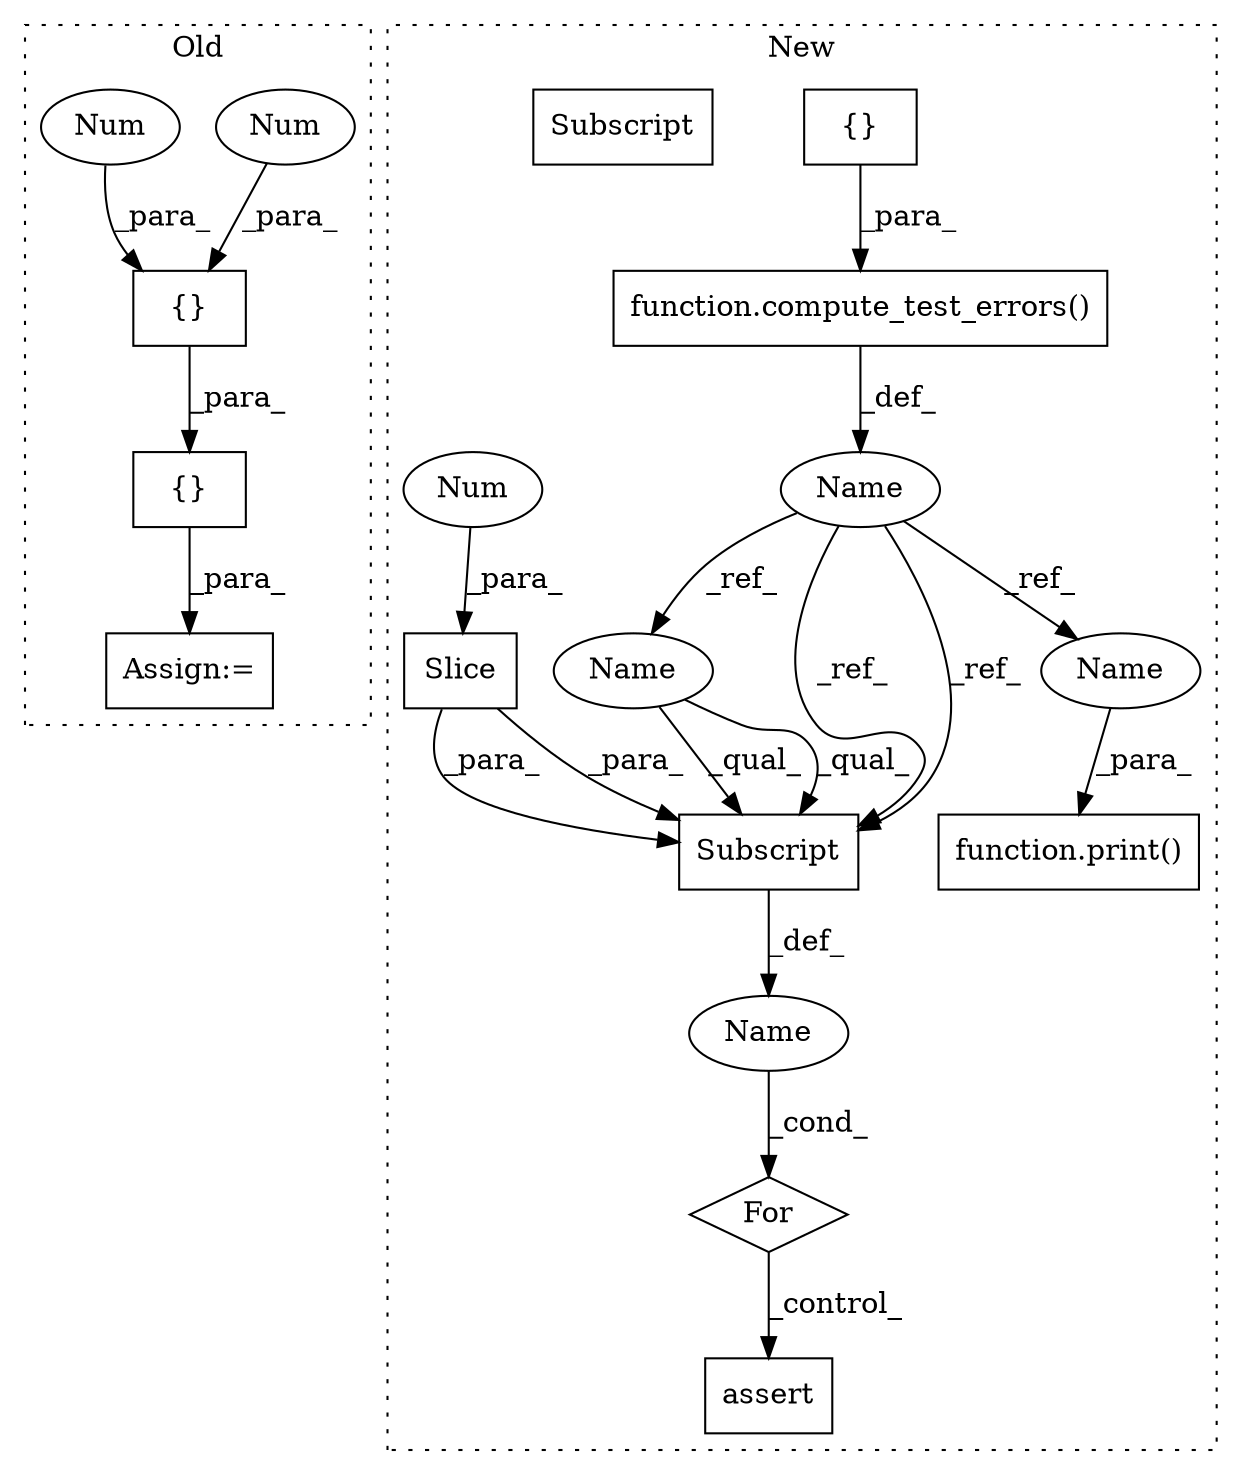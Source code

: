 digraph G {
subgraph cluster0 {
1 [label="{}" a="59" s="813,818" l="1,0" shape="box"];
9 [label="Num" a="76" s="814" l="1" shape="ellipse"];
10 [label="{}" a="59" s="804,819" l="1,0" shape="box"];
11 [label="Num" a="76" s="817" l="1" shape="ellipse"];
15 [label="Assign:=" a="68" s="801" l="3" shape="box"];
label = "Old";
style="dotted";
}
subgraph cluster1 {
2 [label="function.compute_test_errors()" a="75" s="397,449" l="20,1" shape="box"];
3 [label="{}" a="95" s="431,448" l="1,1" shape="box"];
4 [label="function.print()" a="75" s="455,467" l="6,1" shape="box"];
5 [label="Name" a="87" s="388" l="6" shape="ellipse"];
6 [label="Subscript" a="63" s="624,0" l="11,0" shape="box"];
7 [label="assert" a="65" s="645" l="7" shape="box"];
8 [label="For" a="107" s="611,635" l="4,10" shape="diamond"];
12 [label="Slice" a="80" s="631" l="3" shape="box"];
13 [label="Num" a="76" s="633" l="1" shape="ellipse"];
14 [label="Name" a="87" s="615" l="5" shape="ellipse"];
16 [label="Name" a="87" s="624" l="6" shape="ellipse"];
17 [label="Subscript" a="63" s="624,0" l="11,0" shape="box"];
18 [label="Name" a="87" s="461" l="6" shape="ellipse"];
label = "New";
style="dotted";
}
1 -> 10 [label="_para_"];
2 -> 5 [label="_def_"];
3 -> 2 [label="_para_"];
5 -> 17 [label="_ref_"];
5 -> 16 [label="_ref_"];
5 -> 17 [label="_ref_"];
5 -> 18 [label="_ref_"];
8 -> 7 [label="_control_"];
9 -> 1 [label="_para_"];
10 -> 15 [label="_para_"];
11 -> 1 [label="_para_"];
12 -> 17 [label="_para_"];
12 -> 17 [label="_para_"];
13 -> 12 [label="_para_"];
14 -> 8 [label="_cond_"];
16 -> 17 [label="_qual_"];
16 -> 17 [label="_qual_"];
17 -> 14 [label="_def_"];
18 -> 4 [label="_para_"];
}